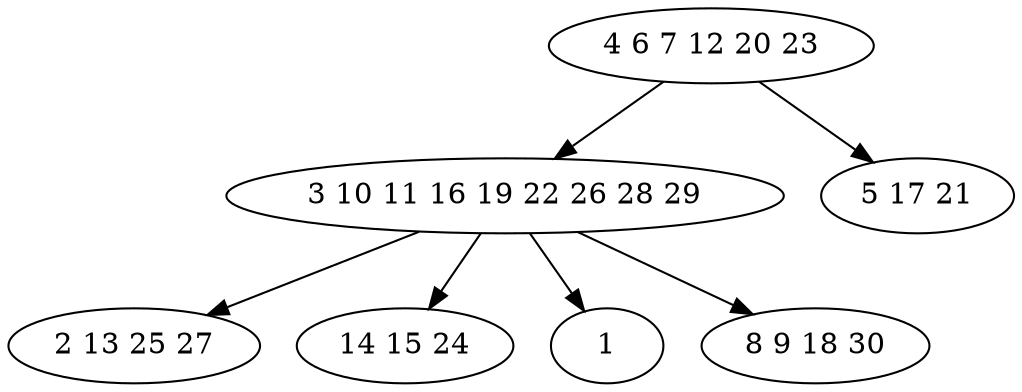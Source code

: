 digraph true_tree {
	"0" -> "1"
	"0" -> "2"
	"1" -> "3"
	"1" -> "4"
	"1" -> "5"
	"1" -> "6"
	"0" [label="4 6 7 12 20 23"];
	"1" [label="3 10 11 16 19 22 26 28 29"];
	"2" [label="5 17 21"];
	"3" [label="2 13 25 27"];
	"4" [label="14 15 24"];
	"5" [label="1"];
	"6" [label="8 9 18 30"];
}
